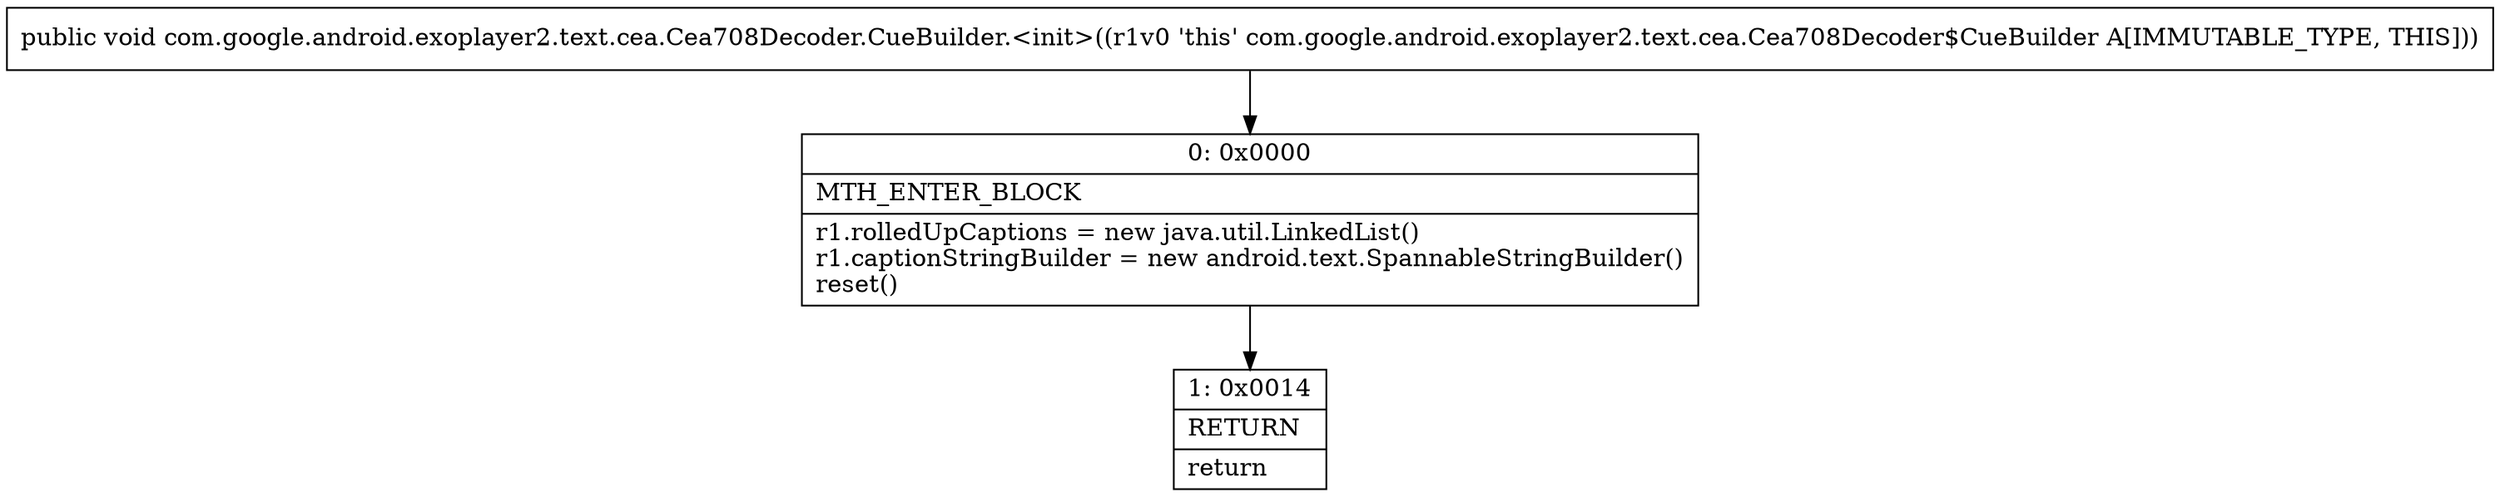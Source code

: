 digraph "CFG forcom.google.android.exoplayer2.text.cea.Cea708Decoder.CueBuilder.\<init\>()V" {
Node_0 [shape=record,label="{0\:\ 0x0000|MTH_ENTER_BLOCK\l|r1.rolledUpCaptions = new java.util.LinkedList()\lr1.captionStringBuilder = new android.text.SpannableStringBuilder()\lreset()\l}"];
Node_1 [shape=record,label="{1\:\ 0x0014|RETURN\l|return\l}"];
MethodNode[shape=record,label="{public void com.google.android.exoplayer2.text.cea.Cea708Decoder.CueBuilder.\<init\>((r1v0 'this' com.google.android.exoplayer2.text.cea.Cea708Decoder$CueBuilder A[IMMUTABLE_TYPE, THIS])) }"];
MethodNode -> Node_0;
Node_0 -> Node_1;
}

